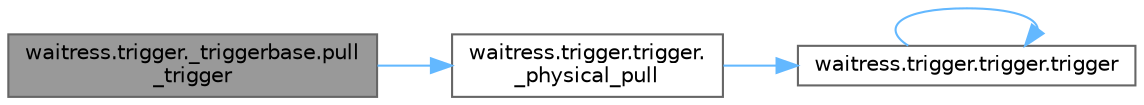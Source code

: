 digraph "waitress.trigger._triggerbase.pull_trigger"
{
 // LATEX_PDF_SIZE
  bgcolor="transparent";
  edge [fontname=Helvetica,fontsize=10,labelfontname=Helvetica,labelfontsize=10];
  node [fontname=Helvetica,fontsize=10,shape=box,height=0.2,width=0.4];
  rankdir="LR";
  Node1 [id="Node000001",label="waitress.trigger._triggerbase.pull\l_trigger",height=0.2,width=0.4,color="gray40", fillcolor="grey60", style="filled", fontcolor="black",tooltip=" "];
  Node1 -> Node2 [id="edge1_Node000001_Node000002",color="steelblue1",style="solid",tooltip=" "];
  Node2 [id="Node000002",label="waitress.trigger.trigger.\l_physical_pull",height=0.2,width=0.4,color="grey40", fillcolor="white", style="filled",URL="$classwaitress_1_1trigger_1_1trigger.html#ab77e0ef2b469020058b28ab7c18b21aa",tooltip=" "];
  Node2 -> Node3 [id="edge2_Node000002_Node000003",color="steelblue1",style="solid",tooltip=" "];
  Node3 [id="Node000003",label="waitress.trigger.trigger.trigger",height=0.2,width=0.4,color="grey40", fillcolor="white", style="filled",URL="$classwaitress_1_1trigger_1_1trigger.html#a5f19e5a4197189c965d4498ccbb93edd",tooltip=" "];
  Node3 -> Node3 [id="edge3_Node000003_Node000003",color="steelblue1",style="solid",tooltip=" "];
}
